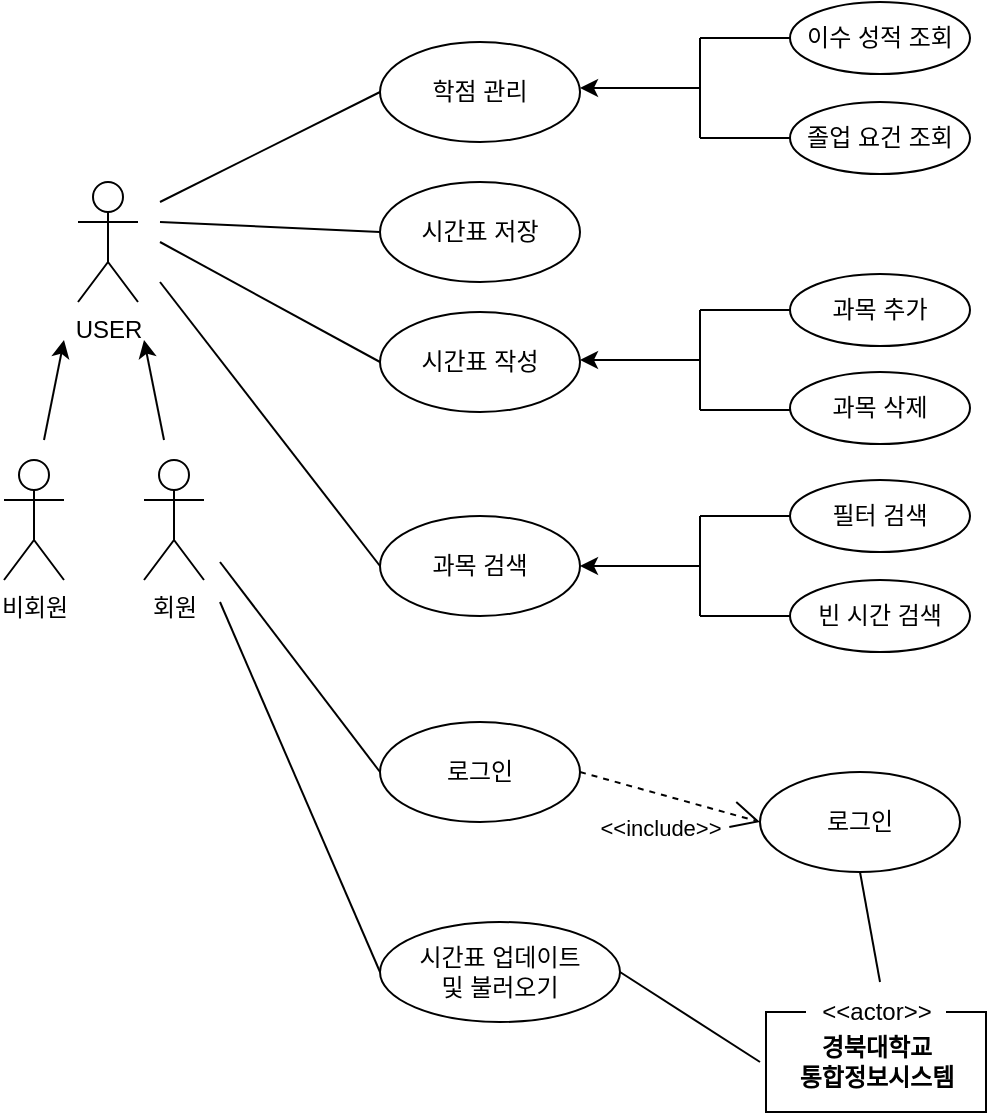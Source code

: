 <mxfile version="10.5.2" type="github"><diagram id="Hlf8iLtaF8Pzyk8deyHJ" name="Page-1"><mxGraphModel dx="1394" dy="747" grid="1" gridSize="10" guides="1" tooltips="1" connect="1" arrows="1" fold="1" page="1" pageScale="1" pageWidth="827" pageHeight="1169" math="0" shadow="0"><root><mxCell id="0"/><mxCell id="1" parent="0"/><mxCell id="rYZBUWHGGQMvBPAIVj9l-1" value="비회원&lt;br&gt;" style="shape=umlActor;verticalLabelPosition=bottom;labelBackgroundColor=#ffffff;verticalAlign=top;html=1;outlineConnect=0;" vertex="1" parent="1"><mxGeometry x="105" y="291" width="30" height="60" as="geometry"/></mxCell><mxCell id="rYZBUWHGGQMvBPAIVj9l-2" value="회원&lt;br&gt;" style="shape=umlActor;verticalLabelPosition=bottom;labelBackgroundColor=#ffffff;verticalAlign=top;html=1;outlineConnect=0;" vertex="1" parent="1"><mxGeometry x="175" y="291" width="30" height="60" as="geometry"/></mxCell><mxCell id="rYZBUWHGGQMvBPAIVj9l-6" value="USER" style="shape=umlActor;verticalLabelPosition=bottom;labelBackgroundColor=#ffffff;verticalAlign=top;html=1;outlineConnect=0;" vertex="1" parent="1"><mxGeometry x="142" y="152" width="30" height="60" as="geometry"/></mxCell><mxCell id="rYZBUWHGGQMvBPAIVj9l-8" value="" style="endArrow=classic;html=1;" edge="1" parent="1"><mxGeometry width="50" height="50" relative="1" as="geometry"><mxPoint x="125" y="281" as="sourcePoint"/><mxPoint x="135" y="231" as="targetPoint"/></mxGeometry></mxCell><mxCell id="rYZBUWHGGQMvBPAIVj9l-10" value="" style="endArrow=classic;html=1;" edge="1" parent="1"><mxGeometry width="50" height="50" relative="1" as="geometry"><mxPoint x="185" y="281" as="sourcePoint"/><mxPoint x="175" y="231" as="targetPoint"/></mxGeometry></mxCell><mxCell id="rYZBUWHGGQMvBPAIVj9l-11" value="시간표 저장&lt;br&gt;" style="ellipse;whiteSpace=wrap;html=1;" vertex="1" parent="1"><mxGeometry x="293" y="152" width="100" height="50" as="geometry"/></mxCell><mxCell id="rYZBUWHGGQMvBPAIVj9l-12" value="시간표 작성&lt;br&gt;" style="ellipse;whiteSpace=wrap;html=1;" vertex="1" parent="1"><mxGeometry x="293" y="217" width="100" height="50" as="geometry"/></mxCell><mxCell id="rYZBUWHGGQMvBPAIVj9l-13" value="과목 검색&lt;br&gt;" style="ellipse;whiteSpace=wrap;html=1;" vertex="1" parent="1"><mxGeometry x="293" y="319" width="100" height="50" as="geometry"/></mxCell><mxCell id="rYZBUWHGGQMvBPAIVj9l-14" value="" style="endArrow=classic;html=1;entryX=1;entryY=0.5;entryDx=0;entryDy=0;" edge="1" parent="1" target="rYZBUWHGGQMvBPAIVj9l-13"><mxGeometry width="50" height="50" relative="1" as="geometry"><mxPoint x="453" y="344" as="sourcePoint"/><mxPoint x="523" y="319" as="targetPoint"/></mxGeometry></mxCell><mxCell id="rYZBUWHGGQMvBPAIVj9l-16" value="" style="endArrow=none;html=1;" edge="1" parent="1"><mxGeometry width="50" height="50" relative="1" as="geometry"><mxPoint x="453" y="369" as="sourcePoint"/><mxPoint x="453" y="319" as="targetPoint"/></mxGeometry></mxCell><mxCell id="rYZBUWHGGQMvBPAIVj9l-18" value="필터 검색" style="ellipse;whiteSpace=wrap;html=1;" vertex="1" parent="1"><mxGeometry x="498" y="301" width="90" height="36" as="geometry"/></mxCell><mxCell id="rYZBUWHGGQMvBPAIVj9l-20" value="" style="endArrow=none;html=1;entryX=0;entryY=0.5;entryDx=0;entryDy=0;" edge="1" parent="1" target="rYZBUWHGGQMvBPAIVj9l-18"><mxGeometry width="50" height="50" relative="1" as="geometry"><mxPoint x="453" y="319" as="sourcePoint"/><mxPoint x="513" y="419" as="targetPoint"/></mxGeometry></mxCell><mxCell id="rYZBUWHGGQMvBPAIVj9l-21" value="빈 시간 검색" style="ellipse;whiteSpace=wrap;html=1;" vertex="1" parent="1"><mxGeometry x="498" y="351" width="90" height="36" as="geometry"/></mxCell><mxCell id="rYZBUWHGGQMvBPAIVj9l-22" value="" style="endArrow=none;html=1;entryX=0;entryY=0.5;entryDx=0;entryDy=0;" edge="1" parent="1" target="rYZBUWHGGQMvBPAIVj9l-21"><mxGeometry width="50" height="50" relative="1" as="geometry"><mxPoint x="453" y="369" as="sourcePoint"/><mxPoint x="498" y="399" as="targetPoint"/></mxGeometry></mxCell><mxCell id="rYZBUWHGGQMvBPAIVj9l-23" value="학점 관리&lt;br&gt;" style="ellipse;whiteSpace=wrap;html=1;" vertex="1" parent="1"><mxGeometry x="293" y="82" width="100" height="50" as="geometry"/></mxCell><mxCell id="rYZBUWHGGQMvBPAIVj9l-24" value="" style="endArrow=classic;html=1;entryX=1;entryY=0.5;entryDx=0;entryDy=0;" edge="1" parent="1"><mxGeometry width="50" height="50" relative="1" as="geometry"><mxPoint x="453" y="105" as="sourcePoint"/><mxPoint x="393" y="105" as="targetPoint"/></mxGeometry></mxCell><mxCell id="rYZBUWHGGQMvBPAIVj9l-25" value="" style="endArrow=none;html=1;" edge="1" parent="1"><mxGeometry width="50" height="50" relative="1" as="geometry"><mxPoint x="453" y="130" as="sourcePoint"/><mxPoint x="453" y="80" as="targetPoint"/></mxGeometry></mxCell><mxCell id="rYZBUWHGGQMvBPAIVj9l-26" value="이수 성적 조회&lt;br&gt;" style="ellipse;whiteSpace=wrap;html=1;" vertex="1" parent="1"><mxGeometry x="498" y="62" width="90" height="36" as="geometry"/></mxCell><mxCell id="rYZBUWHGGQMvBPAIVj9l-27" value="" style="endArrow=none;html=1;entryX=0;entryY=0.5;entryDx=0;entryDy=0;" edge="1" target="rYZBUWHGGQMvBPAIVj9l-26" parent="1"><mxGeometry width="50" height="50" relative="1" as="geometry"><mxPoint x="453" y="80" as="sourcePoint"/><mxPoint x="513" y="180" as="targetPoint"/></mxGeometry></mxCell><mxCell id="rYZBUWHGGQMvBPAIVj9l-28" value="졸업 요건 조회" style="ellipse;whiteSpace=wrap;html=1;" vertex="1" parent="1"><mxGeometry x="498" y="112" width="90" height="36" as="geometry"/></mxCell><mxCell id="rYZBUWHGGQMvBPAIVj9l-29" value="" style="endArrow=none;html=1;entryX=0;entryY=0.5;entryDx=0;entryDy=0;" edge="1" target="rYZBUWHGGQMvBPAIVj9l-28" parent="1"><mxGeometry width="50" height="50" relative="1" as="geometry"><mxPoint x="453" y="130" as="sourcePoint"/><mxPoint x="498" y="160" as="targetPoint"/></mxGeometry></mxCell><mxCell id="rYZBUWHGGQMvBPAIVj9l-30" value="" style="endArrow=none;html=1;entryX=0;entryY=0.5;entryDx=0;entryDy=0;" edge="1" parent="1" target="rYZBUWHGGQMvBPAIVj9l-23"><mxGeometry width="50" height="50" relative="1" as="geometry"><mxPoint x="183" y="162" as="sourcePoint"/><mxPoint x="283" y="142" as="targetPoint"/></mxGeometry></mxCell><mxCell id="rYZBUWHGGQMvBPAIVj9l-31" value="" style="endArrow=none;html=1;entryX=0;entryY=0.5;entryDx=0;entryDy=0;" edge="1" parent="1" target="rYZBUWHGGQMvBPAIVj9l-11"><mxGeometry width="50" height="50" relative="1" as="geometry"><mxPoint x="183" y="172" as="sourcePoint"/><mxPoint x="300" y="149.5" as="targetPoint"/></mxGeometry></mxCell><mxCell id="rYZBUWHGGQMvBPAIVj9l-32" value="" style="endArrow=none;html=1;entryX=0;entryY=0.5;entryDx=0;entryDy=0;" edge="1" parent="1" target="rYZBUWHGGQMvBPAIVj9l-12"><mxGeometry width="50" height="50" relative="1" as="geometry"><mxPoint x="183" y="182" as="sourcePoint"/><mxPoint x="300" y="212" as="targetPoint"/></mxGeometry></mxCell><mxCell id="rYZBUWHGGQMvBPAIVj9l-33" value="" style="endArrow=none;html=1;entryX=0;entryY=0.5;entryDx=0;entryDy=0;" edge="1" parent="1" target="rYZBUWHGGQMvBPAIVj9l-13"><mxGeometry width="50" height="50" relative="1" as="geometry"><mxPoint x="183" y="202" as="sourcePoint"/><mxPoint x="300" y="274" as="targetPoint"/></mxGeometry></mxCell><mxCell id="rYZBUWHGGQMvBPAIVj9l-34" value="" style="endArrow=classic;html=1;entryX=1;entryY=0.5;entryDx=0;entryDy=0;" edge="1" parent="1"><mxGeometry width="50" height="50" relative="1" as="geometry"><mxPoint x="453" y="241" as="sourcePoint"/><mxPoint x="393" y="241" as="targetPoint"/></mxGeometry></mxCell><mxCell id="rYZBUWHGGQMvBPAIVj9l-35" value="" style="endArrow=none;html=1;" edge="1" parent="1"><mxGeometry width="50" height="50" relative="1" as="geometry"><mxPoint x="453" y="266" as="sourcePoint"/><mxPoint x="453" y="216" as="targetPoint"/></mxGeometry></mxCell><mxCell id="rYZBUWHGGQMvBPAIVj9l-36" value="과목 추가" style="ellipse;whiteSpace=wrap;html=1;" vertex="1" parent="1"><mxGeometry x="498" y="198" width="90" height="36" as="geometry"/></mxCell><mxCell id="rYZBUWHGGQMvBPAIVj9l-37" value="" style="endArrow=none;html=1;entryX=0;entryY=0.5;entryDx=0;entryDy=0;" edge="1" target="rYZBUWHGGQMvBPAIVj9l-36" parent="1"><mxGeometry width="50" height="50" relative="1" as="geometry"><mxPoint x="453" y="216" as="sourcePoint"/><mxPoint x="513" y="316" as="targetPoint"/></mxGeometry></mxCell><mxCell id="rYZBUWHGGQMvBPAIVj9l-38" value="과목 삭제" style="ellipse;whiteSpace=wrap;html=1;" vertex="1" parent="1"><mxGeometry x="498" y="247" width="90" height="36" as="geometry"/></mxCell><mxCell id="rYZBUWHGGQMvBPAIVj9l-39" value="" style="endArrow=none;html=1;entryX=0;entryY=0.5;entryDx=0;entryDy=0;" edge="1" parent="1"><mxGeometry width="50" height="50" relative="1" as="geometry"><mxPoint x="453" y="266" as="sourcePoint"/><mxPoint x="498" y="266" as="targetPoint"/></mxGeometry></mxCell><mxCell id="rYZBUWHGGQMvBPAIVj9l-40" value="" style="endArrow=none;html=1;exitX=0;exitY=0.5;exitDx=0;exitDy=0;" edge="1" parent="1" source="rYZBUWHGGQMvBPAIVj9l-41"><mxGeometry width="50" height="50" relative="1" as="geometry"><mxPoint x="273" y="432" as="sourcePoint"/><mxPoint x="213" y="342" as="targetPoint"/></mxGeometry></mxCell><mxCell id="rYZBUWHGGQMvBPAIVj9l-41" value="로그인" style="ellipse;whiteSpace=wrap;html=1;" vertex="1" parent="1"><mxGeometry x="293" y="422" width="100" height="50" as="geometry"/></mxCell><mxCell id="rYZBUWHGGQMvBPAIVj9l-42" value="시간표 업데이트&lt;br&gt;및 불러오기&lt;br&gt;" style="ellipse;whiteSpace=wrap;html=1;" vertex="1" parent="1"><mxGeometry x="293" y="522" width="120" height="50" as="geometry"/></mxCell><mxCell id="rYZBUWHGGQMvBPAIVj9l-43" value="" style="endArrow=none;html=1;exitX=0;exitY=0.5;exitDx=0;exitDy=0;" edge="1" parent="1" source="rYZBUWHGGQMvBPAIVj9l-42"><mxGeometry width="50" height="50" relative="1" as="geometry"><mxPoint x="293" y="527" as="sourcePoint"/><mxPoint x="213" y="362" as="targetPoint"/></mxGeometry></mxCell><mxCell id="rYZBUWHGGQMvBPAIVj9l-44" value="로그인" style="ellipse;whiteSpace=wrap;html=1;" vertex="1" parent="1"><mxGeometry x="483" y="447" width="100" height="50" as="geometry"/></mxCell><mxCell id="rYZBUWHGGQMvBPAIVj9l-46" value="&amp;lt;&amp;lt;include&amp;gt;&amp;gt;&lt;br&gt;&lt;br&gt;" style="endArrow=open;endSize=12;dashed=1;html=1;exitX=1;exitY=0.5;exitDx=0;exitDy=0;entryX=0;entryY=0.5;entryDx=0;entryDy=0;" edge="1" parent="1" source="rYZBUWHGGQMvBPAIVj9l-41" target="rYZBUWHGGQMvBPAIVj9l-44"><mxGeometry x="0.026" y="-23" width="160" relative="1" as="geometry"><mxPoint x="513" y="532" as="sourcePoint"/><mxPoint x="673" y="532" as="targetPoint"/><mxPoint as="offset"/></mxGeometry></mxCell><mxCell id="rYZBUWHGGQMvBPAIVj9l-49" value="" style="group" vertex="1" connectable="0" parent="1"><mxGeometry x="486" y="557" width="110" height="60" as="geometry"/></mxCell><mxCell id="rYZBUWHGGQMvBPAIVj9l-47" value="&lt;b&gt;경북대학교&lt;br&gt;통합정보시스템&lt;/b&gt;&lt;br&gt;" style="html=1;" vertex="1" parent="rYZBUWHGGQMvBPAIVj9l-49"><mxGeometry y="10" width="110" height="50" as="geometry"/></mxCell><mxCell id="rYZBUWHGGQMvBPAIVj9l-48" value="&amp;lt;&amp;lt;actor&amp;gt;&amp;gt;" style="html=1;strokeColor=none;" vertex="1" parent="rYZBUWHGGQMvBPAIVj9l-49"><mxGeometry x="20" width="70" height="20" as="geometry"/></mxCell><mxCell id="rYZBUWHGGQMvBPAIVj9l-50" value="" style="endArrow=none;html=1;entryX=0.5;entryY=1;entryDx=0;entryDy=0;" edge="1" parent="1" target="rYZBUWHGGQMvBPAIVj9l-44"><mxGeometry width="50" height="50" relative="1" as="geometry"><mxPoint x="543" y="552" as="sourcePoint"/><mxPoint x="463" y="662" as="targetPoint"/></mxGeometry></mxCell><mxCell id="rYZBUWHGGQMvBPAIVj9l-51" value="" style="endArrow=none;html=1;entryX=1;entryY=0.5;entryDx=0;entryDy=0;" edge="1" parent="1" target="rYZBUWHGGQMvBPAIVj9l-42"><mxGeometry width="50" height="50" relative="1" as="geometry"><mxPoint x="483" y="592" as="sourcePoint"/><mxPoint x="408" y="592" as="targetPoint"/></mxGeometry></mxCell></root></mxGraphModel></diagram></mxfile>